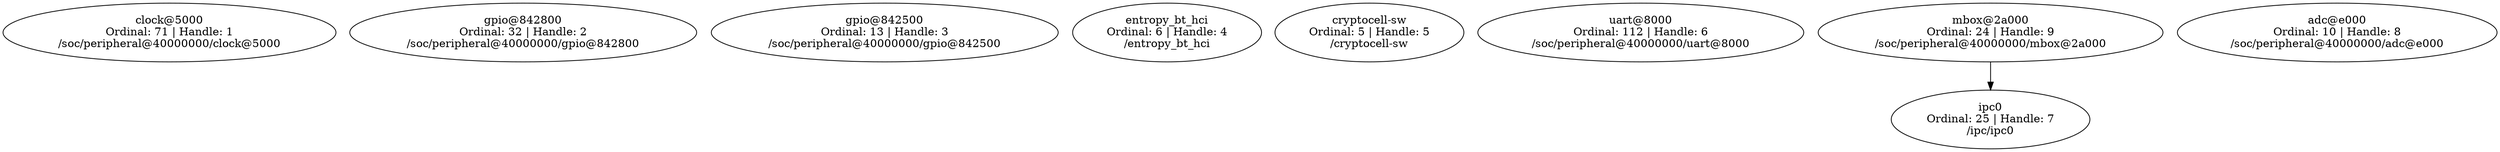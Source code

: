 // C:/MPHome/1_Project/09_CustomPrj/NORAB106_BT_HeartRate/build/zephyr/zephyr_pre0.elf
digraph "Device dependency graph" {
	71 [label="clock@5000\nOrdinal: 71 | Handle: 1\n/soc/peripheral@40000000/clock@5000"]
	32 [label="gpio@842800\nOrdinal: 32 | Handle: 2\n/soc/peripheral@40000000/gpio@842800"]
	13 [label="gpio@842500\nOrdinal: 13 | Handle: 3\n/soc/peripheral@40000000/gpio@842500"]
	6 [label="entropy_bt_hci\nOrdinal: 6 | Handle: 4\n/entropy_bt_hci"]
	5 [label="cryptocell-sw\nOrdinal: 5 | Handle: 5\n/cryptocell-sw"]
	112 [label="uart@8000\nOrdinal: 112 | Handle: 6\n/soc/peripheral@40000000/uart@8000"]
	25 [label="ipc0\nOrdinal: 25 | Handle: 7\n/ipc/ipc0"]
	10 [label="adc@e000\nOrdinal: 10 | Handle: 8\n/soc/peripheral@40000000/adc@e000"]
	24 [label="mbox@2a000\nOrdinal: 24 | Handle: 9\n/soc/peripheral@40000000/mbox@2a000"]
	24 -> 25
}
